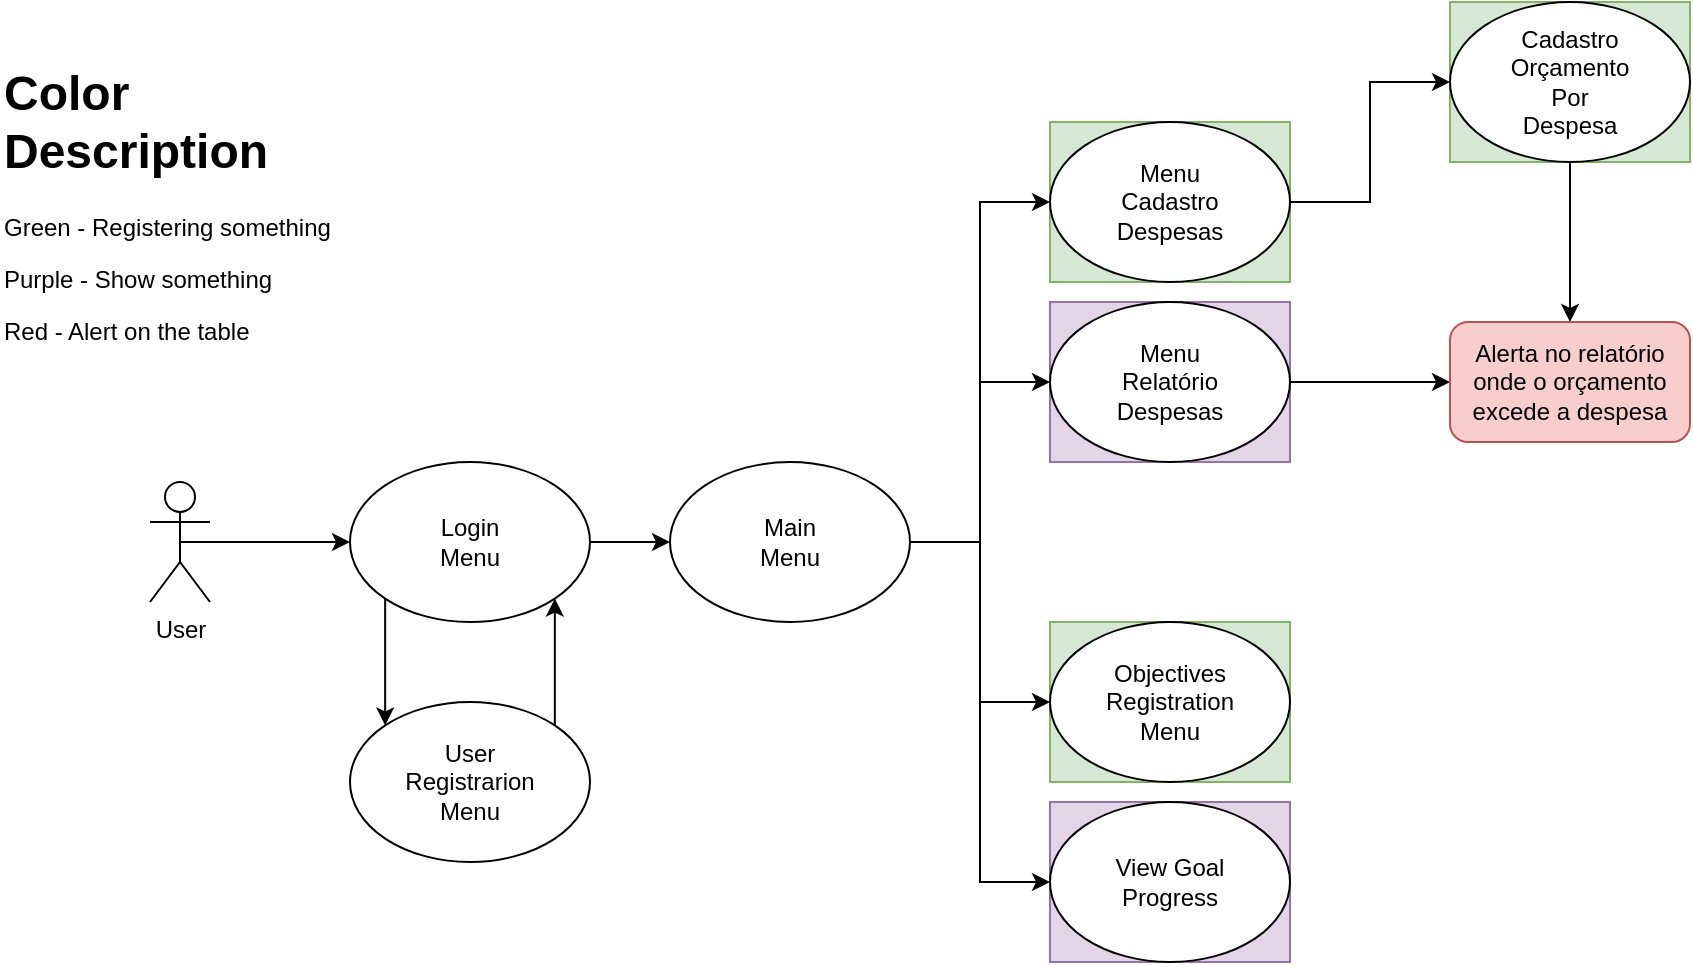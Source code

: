 <mxfile version="24.7.16">
  <diagram name="Página-1" id="Kruytzvl1EyQeQg5axT2">
    <mxGraphModel dx="1009" dy="539" grid="1" gridSize="10" guides="1" tooltips="1" connect="1" arrows="1" fold="1" page="1" pageScale="1" pageWidth="827" pageHeight="1169" math="0" shadow="0">
      <root>
        <mxCell id="0" />
        <mxCell id="1" parent="0" />
        <mxCell id="uU7y2fEh7DPzBow4N1AJ-8" style="edgeStyle=orthogonalEdgeStyle;rounded=0;orthogonalLoop=1;jettySize=auto;html=1;exitX=0.5;exitY=0.5;exitDx=0;exitDy=0;exitPerimeter=0;entryX=0;entryY=0.5;entryDx=0;entryDy=0;" edge="1" parent="1" source="uU7y2fEh7DPzBow4N1AJ-1" target="uU7y2fEh7DPzBow4N1AJ-2">
          <mxGeometry relative="1" as="geometry" />
        </mxCell>
        <mxCell id="uU7y2fEh7DPzBow4N1AJ-1" value="User" style="shape=umlActor;verticalLabelPosition=bottom;verticalAlign=top;html=1;outlineConnect=0;" vertex="1" parent="1">
          <mxGeometry x="110" y="240" width="30" height="60" as="geometry" />
        </mxCell>
        <mxCell id="uU7y2fEh7DPzBow4N1AJ-9" value="" style="group;fillColor=#d5e8d4;strokeColor=#82b366;" vertex="1" connectable="0" parent="1">
          <mxGeometry x="560" y="60" width="120" height="80" as="geometry" />
        </mxCell>
        <mxCell id="uU7y2fEh7DPzBow4N1AJ-4" value="" style="ellipse;whiteSpace=wrap;html=1;" vertex="1" parent="uU7y2fEh7DPzBow4N1AJ-9">
          <mxGeometry width="120" height="80" as="geometry" />
        </mxCell>
        <mxCell id="uU7y2fEh7DPzBow4N1AJ-5" value="Menu Cadastro Despesas" style="text;html=1;align=center;verticalAlign=middle;whiteSpace=wrap;rounded=0;" vertex="1" parent="uU7y2fEh7DPzBow4N1AJ-9">
          <mxGeometry x="30" y="25" width="60" height="30" as="geometry" />
        </mxCell>
        <mxCell id="uU7y2fEh7DPzBow4N1AJ-10" value="" style="group" vertex="1" connectable="0" parent="1">
          <mxGeometry x="210" y="230" width="120" height="80" as="geometry" />
        </mxCell>
        <mxCell id="uU7y2fEh7DPzBow4N1AJ-2" value="" style="ellipse;whiteSpace=wrap;html=1;" vertex="1" parent="uU7y2fEh7DPzBow4N1AJ-10">
          <mxGeometry width="120" height="80" as="geometry" />
        </mxCell>
        <mxCell id="uU7y2fEh7DPzBow4N1AJ-3" value="Login Menu" style="text;html=1;align=center;verticalAlign=middle;whiteSpace=wrap;rounded=0;" vertex="1" parent="uU7y2fEh7DPzBow4N1AJ-10">
          <mxGeometry x="30" y="25" width="60" height="30" as="geometry" />
        </mxCell>
        <mxCell id="uU7y2fEh7DPzBow4N1AJ-13" value="" style="group" vertex="1" connectable="0" parent="1">
          <mxGeometry x="370" y="230" width="120" height="80" as="geometry" />
        </mxCell>
        <mxCell id="uU7y2fEh7DPzBow4N1AJ-11" value="" style="ellipse;whiteSpace=wrap;html=1;" vertex="1" parent="uU7y2fEh7DPzBow4N1AJ-13">
          <mxGeometry width="120" height="80" as="geometry" />
        </mxCell>
        <mxCell id="uU7y2fEh7DPzBow4N1AJ-12" value="Main Menu" style="text;html=1;align=center;verticalAlign=middle;whiteSpace=wrap;rounded=0;" vertex="1" parent="uU7y2fEh7DPzBow4N1AJ-13">
          <mxGeometry x="30" y="25" width="60" height="30" as="geometry" />
        </mxCell>
        <mxCell id="uU7y2fEh7DPzBow4N1AJ-14" value="" style="group;fillColor=#e1d5e7;strokeColor=#9673a6;" vertex="1" connectable="0" parent="1">
          <mxGeometry x="560" y="150" width="120" height="80" as="geometry" />
        </mxCell>
        <mxCell id="uU7y2fEh7DPzBow4N1AJ-6" value="" style="ellipse;whiteSpace=wrap;html=1;" vertex="1" parent="uU7y2fEh7DPzBow4N1AJ-14">
          <mxGeometry width="120" height="80" as="geometry" />
        </mxCell>
        <mxCell id="uU7y2fEh7DPzBow4N1AJ-7" value="Menu Relatório&lt;div&gt;Despesas&lt;/div&gt;" style="text;html=1;align=center;verticalAlign=middle;whiteSpace=wrap;rounded=0;" vertex="1" parent="uU7y2fEh7DPzBow4N1AJ-14">
          <mxGeometry x="30" y="25" width="60" height="30" as="geometry" />
        </mxCell>
        <mxCell id="uU7y2fEh7DPzBow4N1AJ-15" style="edgeStyle=orthogonalEdgeStyle;rounded=0;orthogonalLoop=1;jettySize=auto;html=1;exitX=1;exitY=0.5;exitDx=0;exitDy=0;" edge="1" parent="1" source="uU7y2fEh7DPzBow4N1AJ-11" target="uU7y2fEh7DPzBow4N1AJ-6">
          <mxGeometry relative="1" as="geometry" />
        </mxCell>
        <mxCell id="uU7y2fEh7DPzBow4N1AJ-16" style="edgeStyle=orthogonalEdgeStyle;rounded=0;orthogonalLoop=1;jettySize=auto;html=1;entryX=0;entryY=0.5;entryDx=0;entryDy=0;exitX=1;exitY=0.5;exitDx=0;exitDy=0;" edge="1" parent="1" source="uU7y2fEh7DPzBow4N1AJ-11" target="uU7y2fEh7DPzBow4N1AJ-4">
          <mxGeometry relative="1" as="geometry">
            <mxPoint x="508" y="270" as="sourcePoint" />
          </mxGeometry>
        </mxCell>
        <mxCell id="uU7y2fEh7DPzBow4N1AJ-17" style="edgeStyle=orthogonalEdgeStyle;rounded=0;orthogonalLoop=1;jettySize=auto;html=1;exitX=1;exitY=0.5;exitDx=0;exitDy=0;entryX=0;entryY=0.5;entryDx=0;entryDy=0;" edge="1" parent="1" source="uU7y2fEh7DPzBow4N1AJ-2" target="uU7y2fEh7DPzBow4N1AJ-11">
          <mxGeometry relative="1" as="geometry" />
        </mxCell>
        <mxCell id="uU7y2fEh7DPzBow4N1AJ-22" value="" style="group;fillColor=#e1d5e7;strokeColor=#9673a6;" vertex="1" connectable="0" parent="1">
          <mxGeometry x="560" y="400" width="120" height="80" as="geometry" />
        </mxCell>
        <mxCell id="uU7y2fEh7DPzBow4N1AJ-20" value="" style="ellipse;whiteSpace=wrap;html=1;" vertex="1" parent="uU7y2fEh7DPzBow4N1AJ-22">
          <mxGeometry width="120" height="80" as="geometry" />
        </mxCell>
        <mxCell id="uU7y2fEh7DPzBow4N1AJ-21" value="View Goal Progress" style="text;html=1;align=center;verticalAlign=middle;whiteSpace=wrap;rounded=0;" vertex="1" parent="uU7y2fEh7DPzBow4N1AJ-22">
          <mxGeometry x="30" y="25" width="60" height="30" as="geometry" />
        </mxCell>
        <mxCell id="uU7y2fEh7DPzBow4N1AJ-23" value="" style="group;fillColor=#d5e8d4;strokeColor=#82b366;" vertex="1" connectable="0" parent="1">
          <mxGeometry x="560" y="310" width="120" height="80" as="geometry" />
        </mxCell>
        <mxCell id="uU7y2fEh7DPzBow4N1AJ-18" value="" style="ellipse;whiteSpace=wrap;html=1;" vertex="1" parent="uU7y2fEh7DPzBow4N1AJ-23">
          <mxGeometry width="120" height="80" as="geometry" />
        </mxCell>
        <mxCell id="uU7y2fEh7DPzBow4N1AJ-19" value="Objectives Registration Menu" style="text;html=1;align=center;verticalAlign=middle;whiteSpace=wrap;rounded=0;" vertex="1" parent="uU7y2fEh7DPzBow4N1AJ-23">
          <mxGeometry x="30" y="25" width="60" height="30" as="geometry" />
        </mxCell>
        <mxCell id="uU7y2fEh7DPzBow4N1AJ-24" style="edgeStyle=orthogonalEdgeStyle;rounded=0;orthogonalLoop=1;jettySize=auto;html=1;exitX=1;exitY=0.5;exitDx=0;exitDy=0;entryX=0;entryY=0.5;entryDx=0;entryDy=0;" edge="1" parent="1" source="uU7y2fEh7DPzBow4N1AJ-11" target="uU7y2fEh7DPzBow4N1AJ-18">
          <mxGeometry relative="1" as="geometry" />
        </mxCell>
        <mxCell id="uU7y2fEh7DPzBow4N1AJ-25" style="edgeStyle=orthogonalEdgeStyle;rounded=0;orthogonalLoop=1;jettySize=auto;html=1;exitX=1;exitY=0.5;exitDx=0;exitDy=0;entryX=0;entryY=0.5;entryDx=0;entryDy=0;" edge="1" parent="1" source="uU7y2fEh7DPzBow4N1AJ-11" target="uU7y2fEh7DPzBow4N1AJ-20">
          <mxGeometry relative="1" as="geometry" />
        </mxCell>
        <mxCell id="uU7y2fEh7DPzBow4N1AJ-26" value="&lt;h1 style=&quot;margin-top: 0px;&quot;&gt;Color Description&lt;/h1&gt;&lt;p&gt;Green - Registering something&lt;/p&gt;&lt;p&gt;&lt;span style=&quot;background-color: initial;&quot;&gt;Purple - Show something&lt;/span&gt;&lt;/p&gt;&lt;p&gt;&lt;span style=&quot;background-color: initial;&quot;&gt;Red - Alert on the table&lt;/span&gt;&lt;/p&gt;" style="text;html=1;whiteSpace=wrap;overflow=hidden;rounded=0;" vertex="1" parent="1">
          <mxGeometry x="35" y="25" width="180" height="150" as="geometry" />
        </mxCell>
        <mxCell id="uU7y2fEh7DPzBow4N1AJ-31" style="edgeStyle=orthogonalEdgeStyle;rounded=0;orthogonalLoop=1;jettySize=auto;html=1;exitX=1;exitY=0.5;exitDx=0;exitDy=0;entryX=0;entryY=0.5;entryDx=0;entryDy=0;" edge="1" parent="1" source="uU7y2fEh7DPzBow4N1AJ-4" target="uU7y2fEh7DPzBow4N1AJ-27">
          <mxGeometry relative="1" as="geometry" />
        </mxCell>
        <mxCell id="uU7y2fEh7DPzBow4N1AJ-32" value="" style="group;fillColor=#d5e8d4;strokeColor=#82b366;" vertex="1" connectable="0" parent="1">
          <mxGeometry x="760" width="120" height="80" as="geometry" />
        </mxCell>
        <mxCell id="uU7y2fEh7DPzBow4N1AJ-27" value="" style="ellipse;whiteSpace=wrap;html=1;" vertex="1" parent="uU7y2fEh7DPzBow4N1AJ-32">
          <mxGeometry width="120" height="80" as="geometry" />
        </mxCell>
        <mxCell id="uU7y2fEh7DPzBow4N1AJ-28" value="Cadastro Orçamento&lt;div&gt;Por Despesa&lt;/div&gt;" style="text;html=1;align=center;verticalAlign=middle;whiteSpace=wrap;rounded=0;" vertex="1" parent="uU7y2fEh7DPzBow4N1AJ-32">
          <mxGeometry x="30" y="25" width="60" height="30" as="geometry" />
        </mxCell>
        <mxCell id="uU7y2fEh7DPzBow4N1AJ-34" style="edgeStyle=orthogonalEdgeStyle;rounded=0;orthogonalLoop=1;jettySize=auto;html=1;exitX=1;exitY=0.5;exitDx=0;exitDy=0;entryX=0;entryY=0.5;entryDx=0;entryDy=0;" edge="1" parent="1" source="uU7y2fEh7DPzBow4N1AJ-6" target="uU7y2fEh7DPzBow4N1AJ-37">
          <mxGeometry relative="1" as="geometry">
            <mxPoint x="720" y="190" as="targetPoint" />
          </mxGeometry>
        </mxCell>
        <mxCell id="uU7y2fEh7DPzBow4N1AJ-35" style="edgeStyle=orthogonalEdgeStyle;rounded=0;orthogonalLoop=1;jettySize=auto;html=1;exitX=0.5;exitY=1;exitDx=0;exitDy=0;entryX=0.5;entryY=0;entryDx=0;entryDy=0;" edge="1" parent="1" source="uU7y2fEh7DPzBow4N1AJ-27" target="uU7y2fEh7DPzBow4N1AJ-37">
          <mxGeometry relative="1" as="geometry">
            <mxPoint x="820" y="150" as="targetPoint" />
          </mxGeometry>
        </mxCell>
        <mxCell id="uU7y2fEh7DPzBow4N1AJ-37" value="" style="rounded=1;whiteSpace=wrap;html=1;fillColor=#f8cecc;strokeColor=#b85450;" vertex="1" parent="1">
          <mxGeometry x="760" y="160" width="120" height="60" as="geometry" />
        </mxCell>
        <mxCell id="uU7y2fEh7DPzBow4N1AJ-40" value="Alerta no relatório onde o orçamento excede a despesa" style="text;html=1;align=center;verticalAlign=middle;whiteSpace=wrap;rounded=0;" vertex="1" parent="1">
          <mxGeometry x="760" y="175" width="120" height="30" as="geometry" />
        </mxCell>
        <mxCell id="uU7y2fEh7DPzBow4N1AJ-42" value="" style="ellipse;whiteSpace=wrap;html=1;" vertex="1" parent="1">
          <mxGeometry x="210" y="350" width="120" height="80" as="geometry" />
        </mxCell>
        <mxCell id="uU7y2fEh7DPzBow4N1AJ-43" value="User Registrarion Menu" style="text;html=1;align=center;verticalAlign=middle;whiteSpace=wrap;rounded=0;" vertex="1" parent="1">
          <mxGeometry x="240" y="375" width="60" height="30" as="geometry" />
        </mxCell>
        <mxCell id="uU7y2fEh7DPzBow4N1AJ-45" style="edgeStyle=orthogonalEdgeStyle;rounded=0;orthogonalLoop=1;jettySize=auto;html=1;exitX=1;exitY=0;exitDx=0;exitDy=0;entryX=1;entryY=1;entryDx=0;entryDy=0;" edge="1" parent="1" source="uU7y2fEh7DPzBow4N1AJ-42" target="uU7y2fEh7DPzBow4N1AJ-2">
          <mxGeometry relative="1" as="geometry">
            <mxPoint x="340" y="380" as="targetPoint" />
          </mxGeometry>
        </mxCell>
        <mxCell id="uU7y2fEh7DPzBow4N1AJ-46" style="edgeStyle=orthogonalEdgeStyle;rounded=0;orthogonalLoop=1;jettySize=auto;html=1;exitX=0;exitY=1;exitDx=0;exitDy=0;entryX=0;entryY=0;entryDx=0;entryDy=0;" edge="1" parent="1" source="uU7y2fEh7DPzBow4N1AJ-2" target="uU7y2fEh7DPzBow4N1AJ-42">
          <mxGeometry relative="1" as="geometry" />
        </mxCell>
      </root>
    </mxGraphModel>
  </diagram>
</mxfile>
